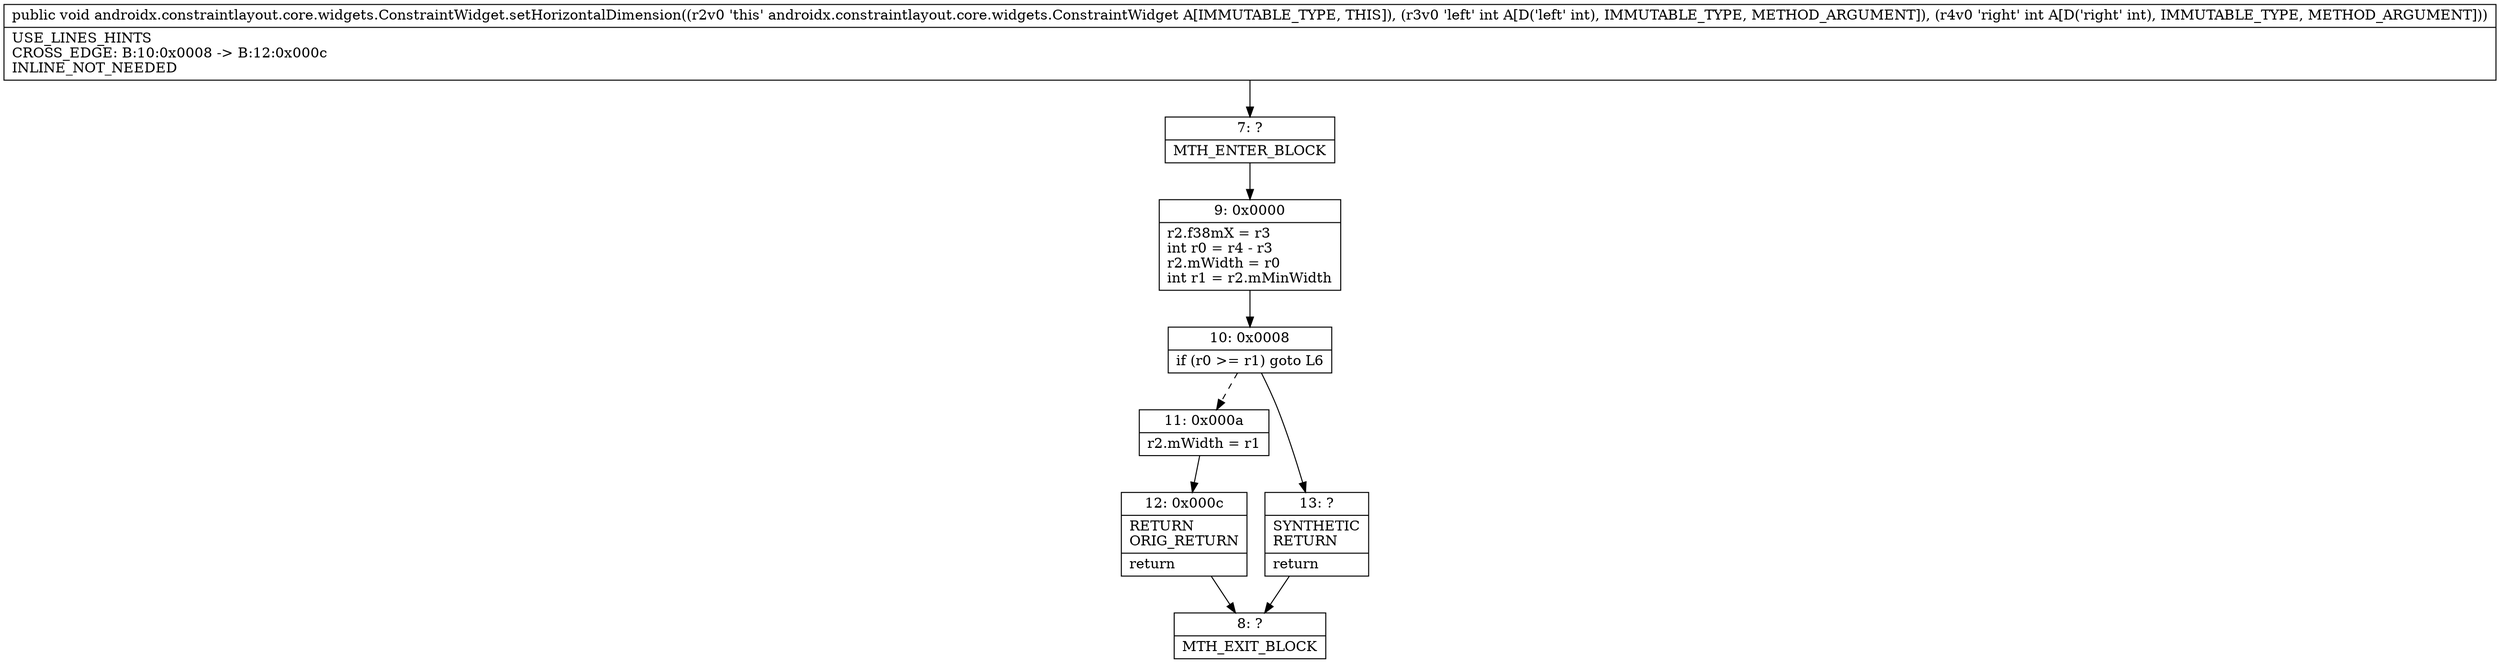 digraph "CFG forandroidx.constraintlayout.core.widgets.ConstraintWidget.setHorizontalDimension(II)V" {
Node_7 [shape=record,label="{7\:\ ?|MTH_ENTER_BLOCK\l}"];
Node_9 [shape=record,label="{9\:\ 0x0000|r2.f38mX = r3\lint r0 = r4 \- r3\lr2.mWidth = r0\lint r1 = r2.mMinWidth\l}"];
Node_10 [shape=record,label="{10\:\ 0x0008|if (r0 \>= r1) goto L6\l}"];
Node_11 [shape=record,label="{11\:\ 0x000a|r2.mWidth = r1\l}"];
Node_12 [shape=record,label="{12\:\ 0x000c|RETURN\lORIG_RETURN\l|return\l}"];
Node_8 [shape=record,label="{8\:\ ?|MTH_EXIT_BLOCK\l}"];
Node_13 [shape=record,label="{13\:\ ?|SYNTHETIC\lRETURN\l|return\l}"];
MethodNode[shape=record,label="{public void androidx.constraintlayout.core.widgets.ConstraintWidget.setHorizontalDimension((r2v0 'this' androidx.constraintlayout.core.widgets.ConstraintWidget A[IMMUTABLE_TYPE, THIS]), (r3v0 'left' int A[D('left' int), IMMUTABLE_TYPE, METHOD_ARGUMENT]), (r4v0 'right' int A[D('right' int), IMMUTABLE_TYPE, METHOD_ARGUMENT]))  | USE_LINES_HINTS\lCROSS_EDGE: B:10:0x0008 \-\> B:12:0x000c\lINLINE_NOT_NEEDED\l}"];
MethodNode -> Node_7;Node_7 -> Node_9;
Node_9 -> Node_10;
Node_10 -> Node_11[style=dashed];
Node_10 -> Node_13;
Node_11 -> Node_12;
Node_12 -> Node_8;
Node_13 -> Node_8;
}

